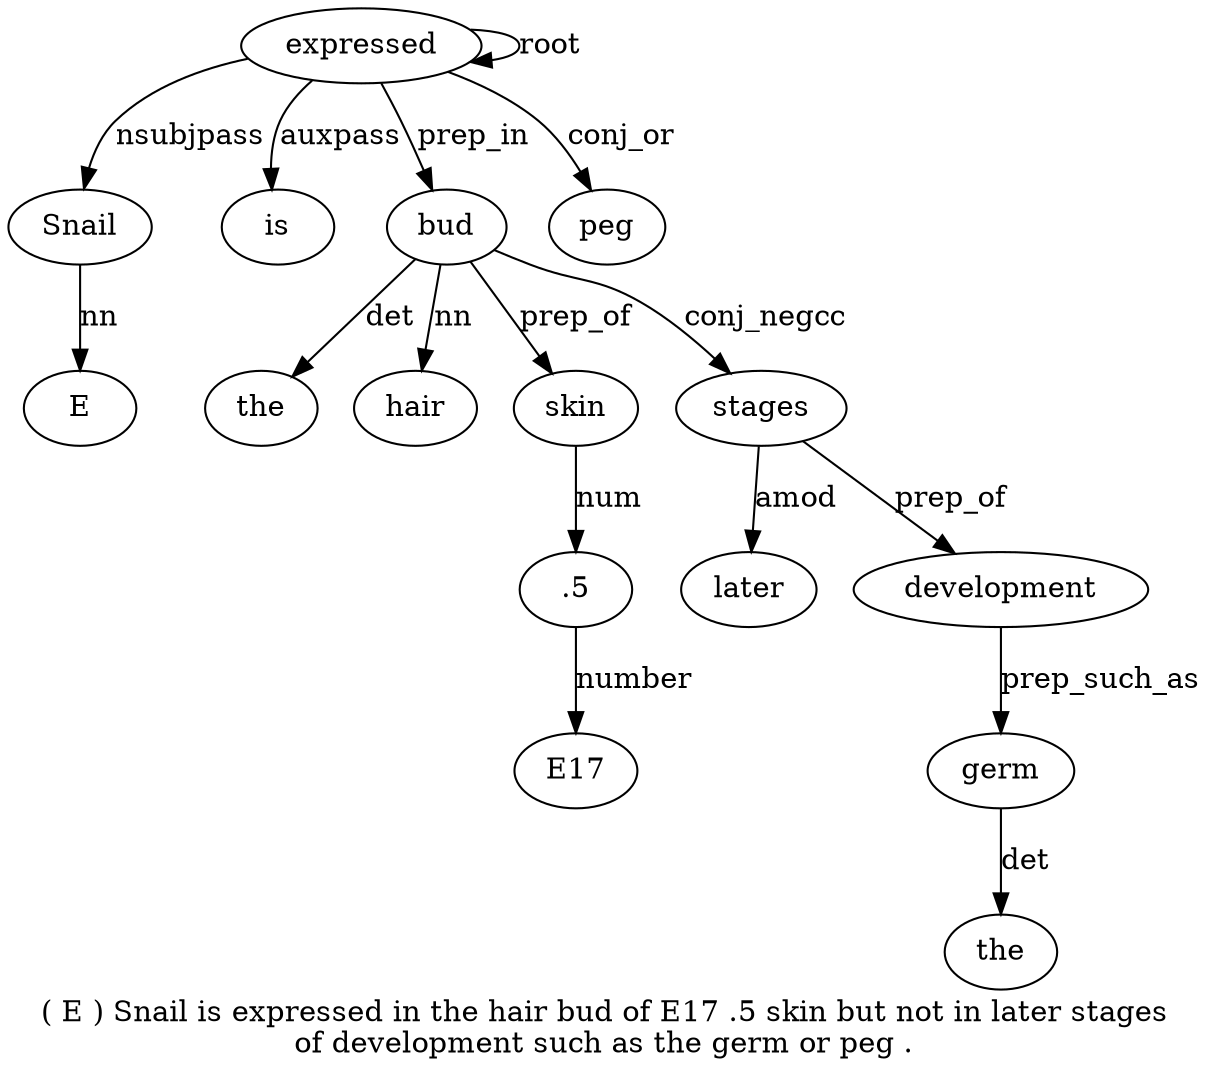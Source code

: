 digraph "( E ) Snail is expressed in the hair bud of E17 .5 skin but not in later stages of development such as the germ or peg ." {
label="( E ) Snail is expressed in the hair bud of E17 .5 skin but not in later stages
of development such as the germ or peg .";
Snail4 [style=filled, fillcolor=white, label=Snail];
E2 [style=filled, fillcolor=white, label=E];
Snail4 -> E2  [label=nn];
expressed6 [style=filled, fillcolor=white, label=expressed];
expressed6 -> Snail4  [label=nsubjpass];
is5 [style=filled, fillcolor=white, label=is];
expressed6 -> is5  [label=auxpass];
expressed6 -> expressed6  [label=root];
bud10 [style=filled, fillcolor=white, label=bud];
the8 [style=filled, fillcolor=white, label=the];
bud10 -> the8  [label=det];
hair9 [style=filled, fillcolor=white, label=hair];
bud10 -> hair9  [label=nn];
expressed6 -> bud10  [label=prep_in];
".513" [style=filled, fillcolor=white, label=".5"];
E1712 [style=filled, fillcolor=white, label=E17];
".513" -> E1712  [label=number];
skin14 [style=filled, fillcolor=white, label=skin];
skin14 -> ".513"  [label=num];
bud10 -> skin14  [label=prep_of];
stages19 [style=filled, fillcolor=white, label=stages];
later18 [style=filled, fillcolor=white, label=later];
stages19 -> later18  [label=amod];
bud10 -> stages19  [label=conj_negcc];
development21 [style=filled, fillcolor=white, label=development];
stages19 -> development21  [label=prep_of];
germ25 [style=filled, fillcolor=white, label=germ];
the24 [style=filled, fillcolor=white, label=the];
germ25 -> the24  [label=det];
development21 -> germ25  [label=prep_such_as];
peg27 [style=filled, fillcolor=white, label=peg];
expressed6 -> peg27  [label=conj_or];
}
